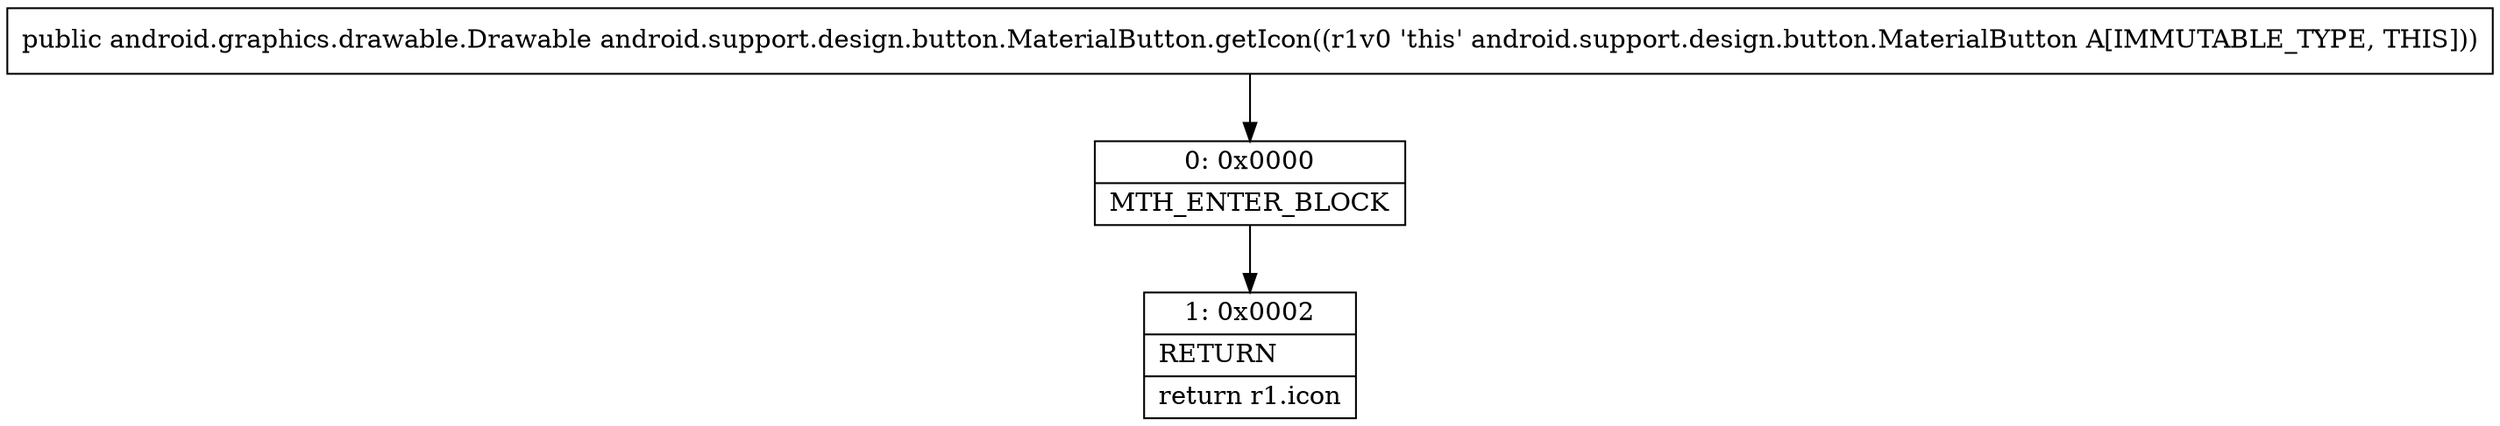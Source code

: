 digraph "CFG forandroid.support.design.button.MaterialButton.getIcon()Landroid\/graphics\/drawable\/Drawable;" {
Node_0 [shape=record,label="{0\:\ 0x0000|MTH_ENTER_BLOCK\l}"];
Node_1 [shape=record,label="{1\:\ 0x0002|RETURN\l|return r1.icon\l}"];
MethodNode[shape=record,label="{public android.graphics.drawable.Drawable android.support.design.button.MaterialButton.getIcon((r1v0 'this' android.support.design.button.MaterialButton A[IMMUTABLE_TYPE, THIS])) }"];
MethodNode -> Node_0;
Node_0 -> Node_1;
}

